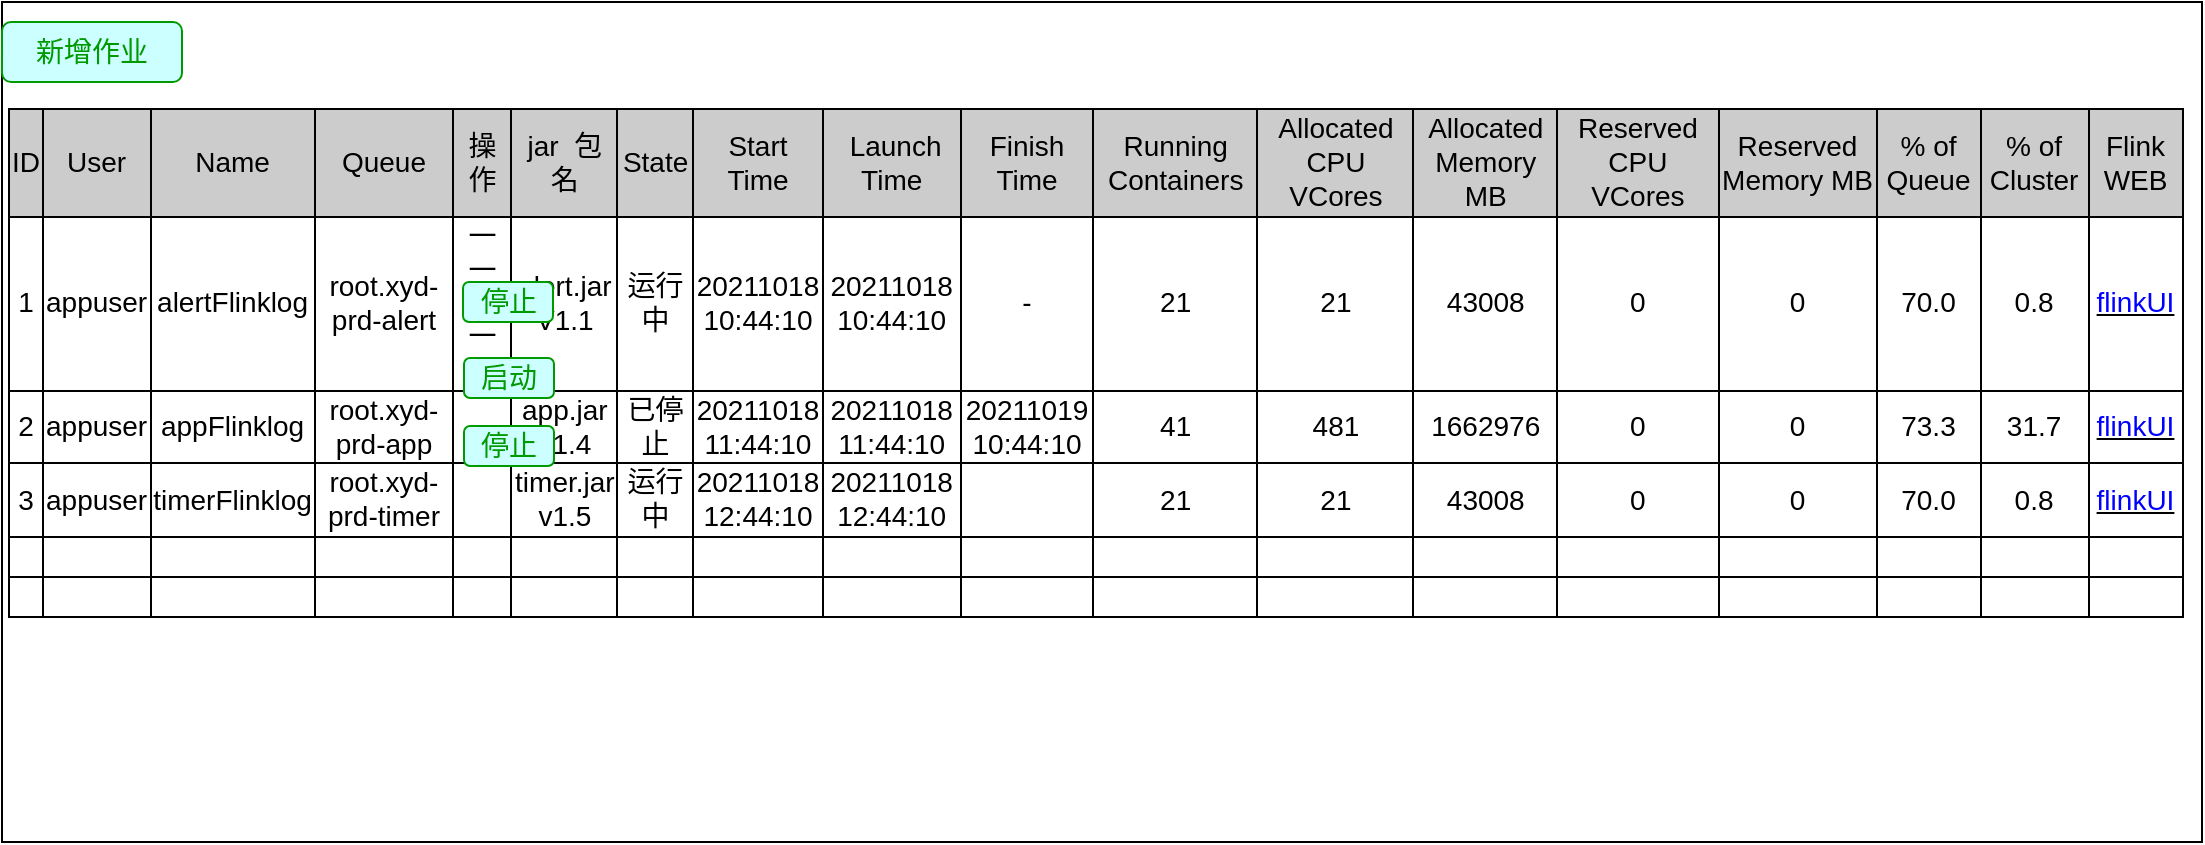 <mxfile version="15.5.7" type="github">
  <diagram id="la29R1w4cDkOsRNx4IMg" name="Page-1">
    <mxGraphModel dx="902" dy="612" grid="1" gridSize="10" guides="1" tooltips="1" connect="1" arrows="1" fold="1" page="1" pageScale="1" pageWidth="827" pageHeight="1169" math="0" shadow="0">
      <root>
        <mxCell id="0" />
        <mxCell id="1" parent="0" />
        <mxCell id="vtM3HyUcIMBrUC__J3-C-1" value="" style="rounded=0;whiteSpace=wrap;html=1;" parent="1" vertex="1">
          <mxGeometry x="10" y="80" width="1100" height="420" as="geometry" />
        </mxCell>
        <mxCell id="vtM3HyUcIMBrUC__J3-C-27" value="&lt;font color=&quot;#009900&quot;&gt;新增作业&lt;/font&gt;" style="rounded=1;whiteSpace=wrap;html=1;fontSize=14;fontColor=#000000;strokeColor=#009900;fillColor=#CCFFFF;strokeWidth=1;" parent="1" vertex="1">
          <mxGeometry x="10" y="90" width="90" height="30" as="geometry" />
        </mxCell>
        <mxCell id="vtM3HyUcIMBrUC__J3-C-73" value="&lt;table border=&quot;1&quot; style=&quot;border: 1px solid rgb(0 , 0 , 0) ; border-collapse: collapse ; background-color: rgb(255 , 255 , 255)&quot; align=&quot;left&quot;&gt;&lt;tbody&gt;&lt;tr&gt;&lt;td style=&quot;background-color: rgb(204 , 204 , 204)&quot;&gt;ID&lt;/td&gt;&lt;td style=&quot;border-collapse: collapse ; background-color: rgb(204 , 204 , 204)&quot;&gt;User&lt;/td&gt;&lt;td style=&quot;background-color: rgb(204 , 204 , 204)&quot;&gt;Name&lt;/td&gt;&lt;td style=&quot;background-color: rgb(204 , 204 , 204)&quot;&gt;Queue&lt;/td&gt;&lt;td style=&quot;background-color: rgb(204 , 204 , 204)&quot;&gt;操作&lt;/td&gt;&lt;td style=&quot;background-color: rgb(204 , 204 , 204)&quot;&gt;&lt;span&gt;j&lt;/span&gt;ar &amp;nbsp;包名&lt;/td&gt;&lt;td style=&quot;background-color: rgb(204 , 204 , 204)&quot;&gt;State&lt;/td&gt;&lt;td style=&quot;border-collapse: collapse ; background-color: rgb(204 , 204 , 204)&quot;&gt;Start Time&lt;/td&gt;&lt;td style=&quot;background-color: rgb(204 , 204 , 204)&quot;&gt;&amp;nbsp;Launch Time&lt;/td&gt;&lt;td style=&quot;background-color: rgb(204 , 204 , 204)&quot;&gt;Finish Time&lt;/td&gt;&lt;td style=&quot;background-color: rgb(204 , 204 , 204)&quot;&gt;Running Containers&lt;/td&gt;&lt;td style=&quot;background-color: rgb(204 , 204 , 204)&quot;&gt;Allocated CPU VCores&lt;br&gt;&lt;/td&gt;&lt;td style=&quot;background-color: rgb(204 , 204 , 204)&quot;&gt;Allocated Memory&lt;br&gt;MB&lt;/td&gt;&lt;td style=&quot;background-color: rgb(204 , 204 , 204)&quot;&gt;Reserved CPU VCores&lt;/td&gt;&lt;td style=&quot;background-color: rgb(204 , 204 , 204)&quot;&gt;Reserved Memory MB&lt;/td&gt;&lt;td style=&quot;background-color: rgb(204 , 204 , 204)&quot;&gt;% of Queue&lt;/td&gt;&lt;td style=&quot;background-color: rgb(204 , 204 , 204)&quot;&gt;% of Cluster&lt;/td&gt;&lt;td style=&quot;background-color: rgb(204 , 204 , 204)&quot;&gt;Flink WEB&lt;/td&gt;&lt;/tr&gt;&lt;tr&gt;&lt;td&gt;1&lt;/td&gt;&lt;td style=&quot;border-collapse: collapse&quot;&gt;appuser&lt;/td&gt;&lt;td&gt;alertFlinklog&lt;/td&gt;&lt;td&gt;root.xyd-prd-alert&lt;/td&gt;&lt;td style=&quot;border: 1px solid rgb(0 , 0 , 0) ; border-collapse: collapse&quot;&gt;一 一一一一&lt;/td&gt;&lt;td&gt;alert.jar&lt;br&gt;V1.1&lt;/td&gt;&lt;td&gt;运行中&lt;/td&gt;&lt;td&gt;20211018&lt;br&gt;10:44:10&lt;/td&gt;&lt;td&gt;20211018&lt;br&gt;10:44:10&lt;/td&gt;&lt;td&gt;-&lt;/td&gt;&lt;td&gt;21&lt;/td&gt;&lt;td&gt;21&lt;/td&gt;&lt;td&gt;43008&lt;/td&gt;&lt;td&gt;0&lt;/td&gt;&lt;td&gt;0&lt;/td&gt;&lt;td&gt;70.0&lt;/td&gt;&lt;td&gt;0.8&lt;/td&gt;&lt;td style=&quot;border: 1px solid rgb(0 , 0 , 0) ; border-collapse: collapse&quot;&gt;&lt;u&gt;&lt;font color=&quot;#0000ff&quot;&gt;flinkUI&lt;/font&gt;&lt;/u&gt;&lt;/td&gt;&lt;/tr&gt;&lt;tr&gt;&lt;td&gt;2&lt;/td&gt;&lt;td style=&quot;border-collapse: collapse&quot;&gt;appuser&lt;br&gt;&lt;/td&gt;&lt;td&gt;appFlinklog&lt;/td&gt;&lt;td&gt;root.xyd-prd-app&lt;br&gt;&lt;/td&gt;&lt;td&gt;&lt;br&gt;&lt;/td&gt;&lt;td&gt;app.jar&lt;br&gt;v1.4&lt;/td&gt;&lt;td&gt;已停止&lt;/td&gt;&lt;td&gt;20211018&lt;br&gt;11:44:10&lt;br&gt;&lt;/td&gt;&lt;td&gt;20211018&lt;br&gt;11:44:10&lt;br&gt;&lt;/td&gt;&lt;td&gt;20211019&lt;br&gt;10:44:10&lt;br&gt;&lt;/td&gt;&lt;td&gt;41&lt;/td&gt;&lt;td&gt;481&lt;/td&gt;&lt;td&gt;1662976&lt;/td&gt;&lt;td&gt;0&lt;/td&gt;&lt;td&gt;0&lt;/td&gt;&lt;td&gt;73.3&lt;/td&gt;&lt;td&gt;31.7&lt;/td&gt;&lt;td&gt;&lt;u&gt;&lt;font color=&quot;#0000ff&quot;&gt;flinkUI&lt;/font&gt;&lt;/u&gt;&lt;br&gt;&lt;/td&gt;&lt;/tr&gt;&lt;tr&gt;&lt;td&gt;3&lt;/td&gt;&lt;td style=&quot;border-collapse: collapse&quot;&gt;appuser&lt;br&gt;&lt;/td&gt;&lt;td&gt;timerFlinklog&lt;/td&gt;&lt;td&gt;root.xyd-prd-timer&lt;br&gt;&lt;/td&gt;&lt;td&gt;&lt;br&gt;&lt;/td&gt;&lt;td&gt;timer.jar&lt;br&gt;v1.5&lt;/td&gt;&lt;td&gt;运行中&lt;/td&gt;&lt;td&gt;20211018&lt;br&gt;12:44:10&lt;br&gt;&lt;/td&gt;&lt;td&gt;20211018&lt;br&gt;12:44:10&lt;br&gt;&lt;/td&gt;&lt;td&gt;&lt;br&gt;&lt;/td&gt;&lt;td&gt;21&lt;/td&gt;&lt;td&gt;21&lt;/td&gt;&lt;td&gt;43008&lt;/td&gt;&lt;td&gt;0&lt;/td&gt;&lt;td&gt;0&lt;/td&gt;&lt;td&gt;70.0&lt;/td&gt;&lt;td&gt;0.8&lt;/td&gt;&lt;td&gt;&lt;u&gt;&lt;font color=&quot;#0000ff&quot;&gt;flinkUI&lt;/font&gt;&lt;/u&gt;&lt;br&gt;&lt;/td&gt;&lt;/tr&gt;&lt;tr&gt;&lt;td&gt;&lt;br&gt;&lt;/td&gt;&lt;td&gt;&lt;br&gt;&lt;/td&gt;&lt;td&gt;&lt;br&gt;&lt;/td&gt;&lt;td&gt;&lt;br&gt;&lt;/td&gt;&lt;td&gt;&lt;br&gt;&lt;/td&gt;&lt;td&gt;&lt;br&gt;&lt;/td&gt;&lt;td&gt;&lt;br&gt;&lt;/td&gt;&lt;td&gt;&lt;br&gt;&lt;/td&gt;&lt;td&gt;&lt;br&gt;&lt;/td&gt;&lt;td&gt;&lt;br&gt;&lt;/td&gt;&lt;td&gt;&lt;br&gt;&lt;/td&gt;&lt;td&gt;&lt;br&gt;&lt;/td&gt;&lt;td&gt;&lt;br&gt;&lt;/td&gt;&lt;td&gt;&lt;br&gt;&lt;/td&gt;&lt;td&gt;&lt;br&gt;&lt;/td&gt;&lt;td&gt;&lt;br&gt;&lt;/td&gt;&lt;td&gt;&lt;br&gt;&lt;/td&gt;&lt;td&gt;&lt;br&gt;&lt;/td&gt;&lt;/tr&gt;&lt;tr&gt;&lt;td&gt;&lt;br&gt;&lt;/td&gt;&lt;td&gt;&lt;br&gt;&lt;/td&gt;&lt;td&gt;&lt;br&gt;&lt;/td&gt;&lt;td&gt;&lt;br&gt;&lt;/td&gt;&lt;td&gt;&lt;br&gt;&lt;/td&gt;&lt;td&gt;&lt;br&gt;&lt;/td&gt;&lt;td&gt;&lt;br&gt;&lt;/td&gt;&lt;td&gt;&lt;br&gt;&lt;/td&gt;&lt;td&gt;&lt;br&gt;&lt;/td&gt;&lt;td&gt;&lt;br&gt;&lt;/td&gt;&lt;td&gt;&lt;br&gt;&lt;/td&gt;&lt;td&gt;&lt;br&gt;&lt;/td&gt;&lt;td&gt;&lt;br&gt;&lt;/td&gt;&lt;td&gt;&lt;br&gt;&lt;/td&gt;&lt;td&gt;&lt;br&gt;&lt;/td&gt;&lt;td&gt;&lt;br&gt;&lt;/td&gt;&lt;td&gt;&lt;br&gt;&lt;/td&gt;&lt;td&gt;&lt;br&gt;&lt;/td&gt;&lt;/tr&gt;&lt;/tbody&gt;&lt;/table&gt;" style="rounded=0;whiteSpace=wrap;html=1;fontSize=14;fontColor=#000000;strokeColor=none;strokeWidth=1;fillColor=#FFFFFF;" parent="1" vertex="1">
          <mxGeometry x="12" y="130" width="1090" height="260" as="geometry" />
        </mxCell>
        <mxCell id="vtM3HyUcIMBrUC__J3-C-74" value="&lt;font color=&quot;#009900&quot;&gt;&lt;span&gt;停止&lt;/span&gt;&lt;/font&gt;" style="rounded=1;whiteSpace=wrap;html=1;fontSize=14;fontColor=#000000;strokeColor=#009900;fillColor=#CCFFFF;strokeWidth=1;" parent="1" vertex="1">
          <mxGeometry x="240.5" y="220" width="45" height="20" as="geometry" />
        </mxCell>
        <mxCell id="vtM3HyUcIMBrUC__J3-C-75" value="&lt;font color=&quot;#009900&quot;&gt;&lt;span&gt;启动&lt;/span&gt;&lt;/font&gt;" style="rounded=1;whiteSpace=wrap;html=1;fontSize=14;fontColor=#000000;strokeColor=#009900;fillColor=#CCFFFF;strokeWidth=1;" parent="1" vertex="1">
          <mxGeometry x="241" y="258" width="45" height="20" as="geometry" />
        </mxCell>
        <mxCell id="vtM3HyUcIMBrUC__J3-C-76" value="&lt;font color=&quot;#009900&quot;&gt;&lt;span&gt;停止&lt;/span&gt;&lt;/font&gt;" style="rounded=1;whiteSpace=wrap;html=1;fontSize=14;fontColor=#000000;strokeColor=#009900;fillColor=#CCFFFF;strokeWidth=1;" parent="1" vertex="1">
          <mxGeometry x="241" y="292" width="45" height="20" as="geometry" />
        </mxCell>
      </root>
    </mxGraphModel>
  </diagram>
</mxfile>
